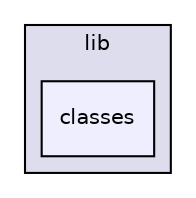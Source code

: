 digraph "lib/classes" {
  compound=true
  node [ fontsize="10", fontname="Helvetica"];
  edge [ labelfontsize="10", labelfontname="Helvetica"];
  subgraph clusterdir_97aefd0d527b934f1d99a682da8fe6a9 {
    graph [ bgcolor="#ddddee", pencolor="black", label="lib" fontname="Helvetica", fontsize="10", URL="dir_97aefd0d527b934f1d99a682da8fe6a9.html"]
  dir_3b66ce4b759420227cb88db5828e0f98 [shape=box, label="classes", style="filled", fillcolor="#eeeeff", pencolor="black", URL="dir_3b66ce4b759420227cb88db5828e0f98.html"];
  }
}
